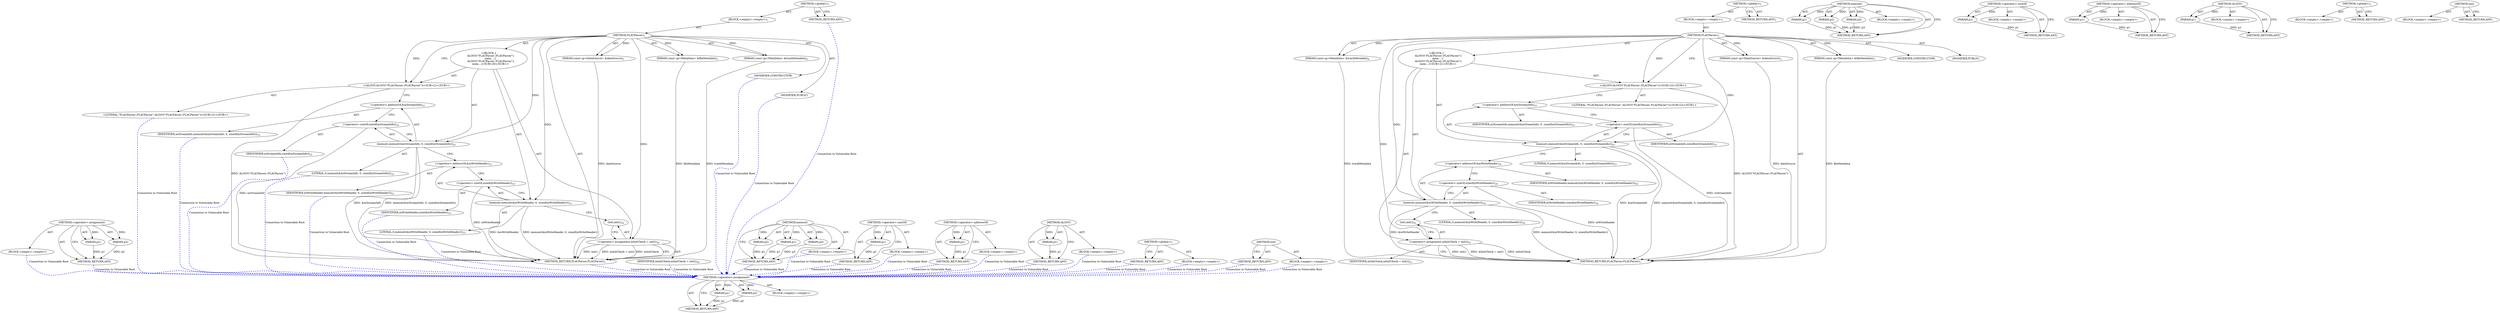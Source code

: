 digraph "init" {
vulnerable_79 [label=<(METHOD,&lt;operator&gt;.assignment)>];
vulnerable_80 [label=<(PARAM,p1)>];
vulnerable_81 [label=<(PARAM,p2)>];
vulnerable_82 [label=<(BLOCK,&lt;empty&gt;,&lt;empty&gt;)>];
vulnerable_83 [label=<(METHOD_RETURN,ANY)>];
vulnerable_6 [label=<(METHOD,&lt;global&gt;)<SUB>1</SUB>>];
vulnerable_7 [label=<(BLOCK,&lt;empty&gt;,&lt;empty&gt;)<SUB>1</SUB>>];
vulnerable_8 [label=<(METHOD,FLACParser)<SUB>1</SUB>>];
vulnerable_9 [label=<(PARAM,const sp&lt;DataSource&gt; &amp;dataSource)<SUB>2</SUB>>];
vulnerable_10 [label=<(PARAM,const sp&lt;MetaData&gt; &amp;fileMetadata)<SUB>3</SUB>>];
vulnerable_11 [label=<(PARAM,const sp&lt;MetaData&gt; &amp;trackMetadata)<SUB>4</SUB>>];
vulnerable_12 [label="<(BLOCK,{
     ALOGV(&quot;FLACParser::FLACParser&quot;);
    mem...,{
     ALOGV(&quot;FLACParser::FLACParser&quot;);
    mem...)<SUB>21</SUB>>"];
vulnerable_13 [label="<(ALOGV,ALOGV(&quot;FLACParser::FLACParser&quot;))<SUB>22</SUB>>"];
vulnerable_14 [label="<(LITERAL,&quot;FLACParser::FLACParser&quot;,ALOGV(&quot;FLACParser::FLACParser&quot;))<SUB>22</SUB>>"];
vulnerable_15 [label=<(memset,memset(&amp;mStreamInfo, 0, sizeof(mStreamInfo)))<SUB>23</SUB>>];
vulnerable_16 [label=<(&lt;operator&gt;.addressOf,&amp;mStreamInfo)<SUB>23</SUB>>];
vulnerable_17 [label=<(IDENTIFIER,mStreamInfo,memset(&amp;mStreamInfo, 0, sizeof(mStreamInfo)))<SUB>23</SUB>>];
vulnerable_18 [label=<(LITERAL,0,memset(&amp;mStreamInfo, 0, sizeof(mStreamInfo)))<SUB>23</SUB>>];
vulnerable_19 [label=<(&lt;operator&gt;.sizeOf,sizeof(mStreamInfo))<SUB>23</SUB>>];
vulnerable_20 [label=<(IDENTIFIER,mStreamInfo,sizeof(mStreamInfo))<SUB>23</SUB>>];
vulnerable_21 [label=<(memset,memset(&amp;mWriteHeader, 0, sizeof(mWriteHeader)))<SUB>24</SUB>>];
vulnerable_22 [label=<(&lt;operator&gt;.addressOf,&amp;mWriteHeader)<SUB>24</SUB>>];
vulnerable_23 [label=<(IDENTIFIER,mWriteHeader,memset(&amp;mWriteHeader, 0, sizeof(mWriteHeader)))<SUB>24</SUB>>];
vulnerable_24 [label=<(LITERAL,0,memset(&amp;mWriteHeader, 0, sizeof(mWriteHeader)))<SUB>24</SUB>>];
vulnerable_25 [label=<(&lt;operator&gt;.sizeOf,sizeof(mWriteHeader))<SUB>24</SUB>>];
vulnerable_26 [label=<(IDENTIFIER,mWriteHeader,sizeof(mWriteHeader))<SUB>24</SUB>>];
vulnerable_27 [label=<(&lt;operator&gt;.assignment,mInitCheck = init())<SUB>25</SUB>>];
vulnerable_28 [label=<(IDENTIFIER,mInitCheck,mInitCheck = init())<SUB>25</SUB>>];
vulnerable_29 [label=<(init,init())<SUB>25</SUB>>];
vulnerable_30 [label=<(MODIFIER,CONSTRUCTOR)>];
vulnerable_31 [label=<(MODIFIER,PUBLIC)>];
vulnerable_32 [label=<(METHOD_RETURN,FLACParser.FLACParser)<SUB>1</SUB>>];
vulnerable_34 [label=<(METHOD_RETURN,ANY)<SUB>1</SUB>>];
vulnerable_65 [label=<(METHOD,memset)>];
vulnerable_66 [label=<(PARAM,p1)>];
vulnerable_67 [label=<(PARAM,p2)>];
vulnerable_68 [label=<(PARAM,p3)>];
vulnerable_69 [label=<(BLOCK,&lt;empty&gt;,&lt;empty&gt;)>];
vulnerable_70 [label=<(METHOD_RETURN,ANY)>];
vulnerable_75 [label=<(METHOD,&lt;operator&gt;.sizeOf)>];
vulnerable_76 [label=<(PARAM,p1)>];
vulnerable_77 [label=<(BLOCK,&lt;empty&gt;,&lt;empty&gt;)>];
vulnerable_78 [label=<(METHOD_RETURN,ANY)>];
vulnerable_71 [label=<(METHOD,&lt;operator&gt;.addressOf)>];
vulnerable_72 [label=<(PARAM,p1)>];
vulnerable_73 [label=<(BLOCK,&lt;empty&gt;,&lt;empty&gt;)>];
vulnerable_74 [label=<(METHOD_RETURN,ANY)>];
vulnerable_61 [label=<(METHOD,ALOGV)>];
vulnerable_62 [label=<(PARAM,p1)>];
vulnerable_63 [label=<(BLOCK,&lt;empty&gt;,&lt;empty&gt;)>];
vulnerable_64 [label=<(METHOD_RETURN,ANY)>];
vulnerable_55 [label=<(METHOD,&lt;global&gt;)<SUB>1</SUB>>];
vulnerable_56 [label=<(BLOCK,&lt;empty&gt;,&lt;empty&gt;)>];
vulnerable_57 [label=<(METHOD_RETURN,ANY)>];
vulnerable_84 [label=<(METHOD,init)>];
vulnerable_85 [label=<(BLOCK,&lt;empty&gt;,&lt;empty&gt;)>];
vulnerable_86 [label=<(METHOD_RETURN,ANY)>];
fixed_79 [label=<(METHOD,&lt;operator&gt;.assignment)>];
fixed_80 [label=<(PARAM,p1)>];
fixed_81 [label=<(PARAM,p2)>];
fixed_82 [label=<(BLOCK,&lt;empty&gt;,&lt;empty&gt;)>];
fixed_83 [label=<(METHOD_RETURN,ANY)>];
fixed_6 [label=<(METHOD,&lt;global&gt;)<SUB>1</SUB>>];
fixed_7 [label=<(BLOCK,&lt;empty&gt;,&lt;empty&gt;)<SUB>1</SUB>>];
fixed_8 [label=<(METHOD,FLACParser)<SUB>1</SUB>>];
fixed_9 [label=<(PARAM,const sp&lt;DataSource&gt; &amp;dataSource)<SUB>2</SUB>>];
fixed_10 [label=<(PARAM,const sp&lt;MetaData&gt; &amp;fileMetadata)<SUB>3</SUB>>];
fixed_11 [label=<(PARAM,const sp&lt;MetaData&gt; &amp;trackMetadata)<SUB>4</SUB>>];
fixed_12 [label="<(BLOCK,{
     ALOGV(&quot;FLACParser::FLACParser&quot;);
    mem...,{
     ALOGV(&quot;FLACParser::FLACParser&quot;);
    mem...)<SUB>20</SUB>>"];
fixed_13 [label="<(ALOGV,ALOGV(&quot;FLACParser::FLACParser&quot;))<SUB>21</SUB>>"];
fixed_14 [label="<(LITERAL,&quot;FLACParser::FLACParser&quot;,ALOGV(&quot;FLACParser::FLACParser&quot;))<SUB>21</SUB>>"];
fixed_15 [label=<(memset,memset(&amp;mStreamInfo, 0, sizeof(mStreamInfo)))<SUB>22</SUB>>];
fixed_16 [label=<(&lt;operator&gt;.addressOf,&amp;mStreamInfo)<SUB>22</SUB>>];
fixed_17 [label=<(IDENTIFIER,mStreamInfo,memset(&amp;mStreamInfo, 0, sizeof(mStreamInfo)))<SUB>22</SUB>>];
fixed_18 [label=<(LITERAL,0,memset(&amp;mStreamInfo, 0, sizeof(mStreamInfo)))<SUB>22</SUB>>];
fixed_19 [label=<(&lt;operator&gt;.sizeOf,sizeof(mStreamInfo))<SUB>22</SUB>>];
fixed_20 [label=<(IDENTIFIER,mStreamInfo,sizeof(mStreamInfo))<SUB>22</SUB>>];
fixed_21 [label=<(memset,memset(&amp;mWriteHeader, 0, sizeof(mWriteHeader)))<SUB>23</SUB>>];
fixed_22 [label=<(&lt;operator&gt;.addressOf,&amp;mWriteHeader)<SUB>23</SUB>>];
fixed_23 [label=<(IDENTIFIER,mWriteHeader,memset(&amp;mWriteHeader, 0, sizeof(mWriteHeader)))<SUB>23</SUB>>];
fixed_24 [label=<(LITERAL,0,memset(&amp;mWriteHeader, 0, sizeof(mWriteHeader)))<SUB>23</SUB>>];
fixed_25 [label=<(&lt;operator&gt;.sizeOf,sizeof(mWriteHeader))<SUB>23</SUB>>];
fixed_26 [label=<(IDENTIFIER,mWriteHeader,sizeof(mWriteHeader))<SUB>23</SUB>>];
fixed_27 [label=<(&lt;operator&gt;.assignment,mInitCheck = init())<SUB>24</SUB>>];
fixed_28 [label=<(IDENTIFIER,mInitCheck,mInitCheck = init())<SUB>24</SUB>>];
fixed_29 [label=<(init,init())<SUB>24</SUB>>];
fixed_30 [label=<(MODIFIER,CONSTRUCTOR)>];
fixed_31 [label=<(MODIFIER,PUBLIC)>];
fixed_32 [label=<(METHOD_RETURN,FLACParser.FLACParser)<SUB>1</SUB>>];
fixed_34 [label=<(METHOD_RETURN,ANY)<SUB>1</SUB>>];
fixed_65 [label=<(METHOD,memset)>];
fixed_66 [label=<(PARAM,p1)>];
fixed_67 [label=<(PARAM,p2)>];
fixed_68 [label=<(PARAM,p3)>];
fixed_69 [label=<(BLOCK,&lt;empty&gt;,&lt;empty&gt;)>];
fixed_70 [label=<(METHOD_RETURN,ANY)>];
fixed_75 [label=<(METHOD,&lt;operator&gt;.sizeOf)>];
fixed_76 [label=<(PARAM,p1)>];
fixed_77 [label=<(BLOCK,&lt;empty&gt;,&lt;empty&gt;)>];
fixed_78 [label=<(METHOD_RETURN,ANY)>];
fixed_71 [label=<(METHOD,&lt;operator&gt;.addressOf)>];
fixed_72 [label=<(PARAM,p1)>];
fixed_73 [label=<(BLOCK,&lt;empty&gt;,&lt;empty&gt;)>];
fixed_74 [label=<(METHOD_RETURN,ANY)>];
fixed_61 [label=<(METHOD,ALOGV)>];
fixed_62 [label=<(PARAM,p1)>];
fixed_63 [label=<(BLOCK,&lt;empty&gt;,&lt;empty&gt;)>];
fixed_64 [label=<(METHOD_RETURN,ANY)>];
fixed_55 [label=<(METHOD,&lt;global&gt;)<SUB>1</SUB>>];
fixed_56 [label=<(BLOCK,&lt;empty&gt;,&lt;empty&gt;)>];
fixed_57 [label=<(METHOD_RETURN,ANY)>];
fixed_84 [label=<(METHOD,init)>];
fixed_85 [label=<(BLOCK,&lt;empty&gt;,&lt;empty&gt;)>];
fixed_86 [label=<(METHOD_RETURN,ANY)>];
vulnerable_79 -> vulnerable_80  [key=0, label="AST: "];
vulnerable_79 -> vulnerable_80  [key=1, label="DDG: "];
vulnerable_79 -> vulnerable_82  [key=0, label="AST: "];
vulnerable_79 -> vulnerable_81  [key=0, label="AST: "];
vulnerable_79 -> vulnerable_81  [key=1, label="DDG: "];
vulnerable_79 -> vulnerable_83  [key=0, label="AST: "];
vulnerable_79 -> vulnerable_83  [key=1, label="CFG: "];
vulnerable_80 -> vulnerable_83  [key=0, label="DDG: p1"];
vulnerable_81 -> vulnerable_83  [key=0, label="DDG: p2"];
vulnerable_6 -> vulnerable_7  [key=0, label="AST: "];
vulnerable_6 -> vulnerable_34  [key=0, label="AST: "];
vulnerable_6 -> vulnerable_34  [key=1, label="CFG: "];
vulnerable_7 -> vulnerable_8  [key=0, label="AST: "];
vulnerable_8 -> vulnerable_9  [key=0, label="AST: "];
vulnerable_8 -> vulnerable_9  [key=1, label="DDG: "];
vulnerable_8 -> vulnerable_10  [key=0, label="AST: "];
vulnerable_8 -> vulnerable_10  [key=1, label="DDG: "];
vulnerable_8 -> vulnerable_11  [key=0, label="AST: "];
vulnerable_8 -> vulnerable_11  [key=1, label="DDG: "];
vulnerable_8 -> vulnerable_12  [key=0, label="AST: "];
vulnerable_8 -> vulnerable_30  [key=0, label="AST: "];
vulnerable_8 -> vulnerable_31  [key=0, label="AST: "];
vulnerable_8 -> vulnerable_32  [key=0, label="AST: "];
vulnerable_8 -> vulnerable_13  [key=0, label="CFG: "];
vulnerable_8 -> vulnerable_13  [key=1, label="DDG: "];
vulnerable_8 -> vulnerable_27  [key=0, label="DDG: "];
vulnerable_8 -> vulnerable_15  [key=0, label="DDG: "];
vulnerable_8 -> vulnerable_21  [key=0, label="DDG: "];
vulnerable_9 -> vulnerable_32  [key=0, label="DDG: dataSource"];
vulnerable_10 -> vulnerable_32  [key=0, label="DDG: fileMetadata"];
vulnerable_11 -> vulnerable_32  [key=0, label="DDG: trackMetadata"];
vulnerable_12 -> vulnerable_13  [key=0, label="AST: "];
vulnerable_12 -> vulnerable_15  [key=0, label="AST: "];
vulnerable_12 -> vulnerable_21  [key=0, label="AST: "];
vulnerable_12 -> vulnerable_27  [key=0, label="AST: "];
vulnerable_13 -> vulnerable_14  [key=0, label="AST: "];
vulnerable_13 -> vulnerable_16  [key=0, label="CFG: "];
vulnerable_13 -> vulnerable_32  [key=0, label="DDG: ALOGV(&quot;FLACParser::FLACParser&quot;)"];
vulnerable_15 -> vulnerable_16  [key=0, label="AST: "];
vulnerable_15 -> vulnerable_18  [key=0, label="AST: "];
vulnerable_15 -> vulnerable_19  [key=0, label="AST: "];
vulnerable_15 -> vulnerable_22  [key=0, label="CFG: "];
vulnerable_15 -> vulnerable_32  [key=0, label="DDG: &amp;mStreamInfo"];
vulnerable_15 -> vulnerable_32  [key=1, label="DDG: memset(&amp;mStreamInfo, 0, sizeof(mStreamInfo))"];
vulnerable_16 -> vulnerable_17  [key=0, label="AST: "];
vulnerable_16 -> vulnerable_19  [key=0, label="CFG: "];
vulnerable_19 -> vulnerable_20  [key=0, label="AST: "];
vulnerable_19 -> vulnerable_15  [key=0, label="CFG: "];
vulnerable_19 -> vulnerable_32  [key=0, label="DDG: mStreamInfo"];
vulnerable_21 -> vulnerable_22  [key=0, label="AST: "];
vulnerable_21 -> vulnerable_24  [key=0, label="AST: "];
vulnerable_21 -> vulnerable_25  [key=0, label="AST: "];
vulnerable_21 -> vulnerable_29  [key=0, label="CFG: "];
vulnerable_21 -> vulnerable_32  [key=0, label="DDG: &amp;mWriteHeader"];
vulnerable_21 -> vulnerable_32  [key=1, label="DDG: memset(&amp;mWriteHeader, 0, sizeof(mWriteHeader))"];
vulnerable_22 -> vulnerable_23  [key=0, label="AST: "];
vulnerable_22 -> vulnerable_25  [key=0, label="CFG: "];
vulnerable_25 -> vulnerable_26  [key=0, label="AST: "];
vulnerable_25 -> vulnerable_21  [key=0, label="CFG: "];
vulnerable_25 -> vulnerable_32  [key=0, label="DDG: mWriteHeader"];
vulnerable_27 -> vulnerable_28  [key=0, label="AST: "];
vulnerable_27 -> vulnerable_29  [key=0, label="AST: "];
vulnerable_27 -> vulnerable_32  [key=0, label="CFG: "];
vulnerable_27 -> vulnerable_32  [key=1, label="DDG: init()"];
vulnerable_27 -> vulnerable_32  [key=2, label="DDG: mInitCheck = init()"];
vulnerable_27 -> vulnerable_32  [key=3, label="DDG: mInitCheck"];
vulnerable_29 -> vulnerable_27  [key=0, label="CFG: "];
vulnerable_65 -> vulnerable_66  [key=0, label="AST: "];
vulnerable_65 -> vulnerable_66  [key=1, label="DDG: "];
vulnerable_65 -> vulnerable_69  [key=0, label="AST: "];
vulnerable_65 -> vulnerable_67  [key=0, label="AST: "];
vulnerable_65 -> vulnerable_67  [key=1, label="DDG: "];
vulnerable_65 -> vulnerable_70  [key=0, label="AST: "];
vulnerable_65 -> vulnerable_70  [key=1, label="CFG: "];
vulnerable_65 -> vulnerable_68  [key=0, label="AST: "];
vulnerable_65 -> vulnerable_68  [key=1, label="DDG: "];
vulnerable_66 -> vulnerable_70  [key=0, label="DDG: p1"];
vulnerable_67 -> vulnerable_70  [key=0, label="DDG: p2"];
vulnerable_68 -> vulnerable_70  [key=0, label="DDG: p3"];
vulnerable_75 -> vulnerable_76  [key=0, label="AST: "];
vulnerable_75 -> vulnerable_76  [key=1, label="DDG: "];
vulnerable_75 -> vulnerable_77  [key=0, label="AST: "];
vulnerable_75 -> vulnerable_78  [key=0, label="AST: "];
vulnerable_75 -> vulnerable_78  [key=1, label="CFG: "];
vulnerable_76 -> vulnerable_78  [key=0, label="DDG: p1"];
vulnerable_71 -> vulnerable_72  [key=0, label="AST: "];
vulnerable_71 -> vulnerable_72  [key=1, label="DDG: "];
vulnerable_71 -> vulnerable_73  [key=0, label="AST: "];
vulnerable_71 -> vulnerable_74  [key=0, label="AST: "];
vulnerable_71 -> vulnerable_74  [key=1, label="CFG: "];
vulnerable_72 -> vulnerable_74  [key=0, label="DDG: p1"];
vulnerable_61 -> vulnerable_62  [key=0, label="AST: "];
vulnerable_61 -> vulnerable_62  [key=1, label="DDG: "];
vulnerable_61 -> vulnerable_63  [key=0, label="AST: "];
vulnerable_61 -> vulnerable_64  [key=0, label="AST: "];
vulnerable_61 -> vulnerable_64  [key=1, label="CFG: "];
vulnerable_62 -> vulnerable_64  [key=0, label="DDG: p1"];
vulnerable_55 -> vulnerable_56  [key=0, label="AST: "];
vulnerable_55 -> vulnerable_57  [key=0, label="AST: "];
vulnerable_55 -> vulnerable_57  [key=1, label="CFG: "];
vulnerable_84 -> vulnerable_85  [key=0, label="AST: "];
vulnerable_84 -> vulnerable_86  [key=0, label="AST: "];
vulnerable_84 -> vulnerable_86  [key=1, label="CFG: "];
fixed_79 -> fixed_80  [key=0, label="AST: "];
fixed_79 -> fixed_80  [key=1, label="DDG: "];
fixed_79 -> fixed_82  [key=0, label="AST: "];
fixed_79 -> fixed_81  [key=0, label="AST: "];
fixed_79 -> fixed_81  [key=1, label="DDG: "];
fixed_79 -> fixed_83  [key=0, label="AST: "];
fixed_79 -> fixed_83  [key=1, label="CFG: "];
fixed_80 -> fixed_83  [key=0, label="DDG: p1"];
fixed_81 -> fixed_83  [key=0, label="DDG: p2"];
fixed_82 -> vulnerable_79  [color=blue, key=0, label="Connection to Vulnerable Root", penwidth="2.0", style=dashed];
fixed_83 -> vulnerable_79  [color=blue, key=0, label="Connection to Vulnerable Root", penwidth="2.0", style=dashed];
fixed_6 -> fixed_7  [key=0, label="AST: "];
fixed_6 -> fixed_34  [key=0, label="AST: "];
fixed_6 -> fixed_34  [key=1, label="CFG: "];
fixed_7 -> fixed_8  [key=0, label="AST: "];
fixed_8 -> fixed_9  [key=0, label="AST: "];
fixed_8 -> fixed_9  [key=1, label="DDG: "];
fixed_8 -> fixed_10  [key=0, label="AST: "];
fixed_8 -> fixed_10  [key=1, label="DDG: "];
fixed_8 -> fixed_11  [key=0, label="AST: "];
fixed_8 -> fixed_11  [key=1, label="DDG: "];
fixed_8 -> fixed_12  [key=0, label="AST: "];
fixed_8 -> fixed_30  [key=0, label="AST: "];
fixed_8 -> fixed_31  [key=0, label="AST: "];
fixed_8 -> fixed_32  [key=0, label="AST: "];
fixed_8 -> fixed_13  [key=0, label="CFG: "];
fixed_8 -> fixed_13  [key=1, label="DDG: "];
fixed_8 -> fixed_27  [key=0, label="DDG: "];
fixed_8 -> fixed_15  [key=0, label="DDG: "];
fixed_8 -> fixed_21  [key=0, label="DDG: "];
fixed_9 -> fixed_32  [key=0, label="DDG: dataSource"];
fixed_10 -> fixed_32  [key=0, label="DDG: fileMetadata"];
fixed_11 -> fixed_32  [key=0, label="DDG: trackMetadata"];
fixed_12 -> fixed_13  [key=0, label="AST: "];
fixed_12 -> fixed_15  [key=0, label="AST: "];
fixed_12 -> fixed_21  [key=0, label="AST: "];
fixed_12 -> fixed_27  [key=0, label="AST: "];
fixed_13 -> fixed_14  [key=0, label="AST: "];
fixed_13 -> fixed_16  [key=0, label="CFG: "];
fixed_13 -> fixed_32  [key=0, label="DDG: ALOGV(&quot;FLACParser::FLACParser&quot;)"];
fixed_14 -> vulnerable_79  [color=blue, key=0, label="Connection to Vulnerable Root", penwidth="2.0", style=dashed];
fixed_15 -> fixed_16  [key=0, label="AST: "];
fixed_15 -> fixed_18  [key=0, label="AST: "];
fixed_15 -> fixed_19  [key=0, label="AST: "];
fixed_15 -> fixed_22  [key=0, label="CFG: "];
fixed_15 -> fixed_32  [key=0, label="DDG: &amp;mStreamInfo"];
fixed_15 -> fixed_32  [key=1, label="DDG: memset(&amp;mStreamInfo, 0, sizeof(mStreamInfo))"];
fixed_16 -> fixed_17  [key=0, label="AST: "];
fixed_16 -> fixed_19  [key=0, label="CFG: "];
fixed_17 -> vulnerable_79  [color=blue, key=0, label="Connection to Vulnerable Root", penwidth="2.0", style=dashed];
fixed_18 -> vulnerable_79  [color=blue, key=0, label="Connection to Vulnerable Root", penwidth="2.0", style=dashed];
fixed_19 -> fixed_20  [key=0, label="AST: "];
fixed_19 -> fixed_15  [key=0, label="CFG: "];
fixed_19 -> fixed_32  [key=0, label="DDG: mStreamInfo"];
fixed_20 -> vulnerable_79  [color=blue, key=0, label="Connection to Vulnerable Root", penwidth="2.0", style=dashed];
fixed_21 -> fixed_22  [key=0, label="AST: "];
fixed_21 -> fixed_24  [key=0, label="AST: "];
fixed_21 -> fixed_25  [key=0, label="AST: "];
fixed_21 -> fixed_29  [key=0, label="CFG: "];
fixed_21 -> fixed_32  [key=0, label="DDG: &amp;mWriteHeader"];
fixed_21 -> fixed_32  [key=1, label="DDG: memset(&amp;mWriteHeader, 0, sizeof(mWriteHeader))"];
fixed_22 -> fixed_23  [key=0, label="AST: "];
fixed_22 -> fixed_25  [key=0, label="CFG: "];
fixed_23 -> vulnerable_79  [color=blue, key=0, label="Connection to Vulnerable Root", penwidth="2.0", style=dashed];
fixed_24 -> vulnerable_79  [color=blue, key=0, label="Connection to Vulnerable Root", penwidth="2.0", style=dashed];
fixed_25 -> fixed_26  [key=0, label="AST: "];
fixed_25 -> fixed_21  [key=0, label="CFG: "];
fixed_25 -> fixed_32  [key=0, label="DDG: mWriteHeader"];
fixed_26 -> vulnerable_79  [color=blue, key=0, label="Connection to Vulnerable Root", penwidth="2.0", style=dashed];
fixed_27 -> fixed_28  [key=0, label="AST: "];
fixed_27 -> fixed_29  [key=0, label="AST: "];
fixed_27 -> fixed_32  [key=0, label="CFG: "];
fixed_27 -> fixed_32  [key=1, label="DDG: init()"];
fixed_27 -> fixed_32  [key=2, label="DDG: mInitCheck = init()"];
fixed_27 -> fixed_32  [key=3, label="DDG: mInitCheck"];
fixed_28 -> vulnerable_79  [color=blue, key=0, label="Connection to Vulnerable Root", penwidth="2.0", style=dashed];
fixed_29 -> fixed_27  [key=0, label="CFG: "];
fixed_30 -> vulnerable_79  [color=blue, key=0, label="Connection to Vulnerable Root", penwidth="2.0", style=dashed];
fixed_31 -> vulnerable_79  [color=blue, key=0, label="Connection to Vulnerable Root", penwidth="2.0", style=dashed];
fixed_32 -> vulnerable_79  [color=blue, key=0, label="Connection to Vulnerable Root", penwidth="2.0", style=dashed];
fixed_34 -> vulnerable_79  [color=blue, key=0, label="Connection to Vulnerable Root", penwidth="2.0", style=dashed];
fixed_65 -> fixed_66  [key=0, label="AST: "];
fixed_65 -> fixed_66  [key=1, label="DDG: "];
fixed_65 -> fixed_69  [key=0, label="AST: "];
fixed_65 -> fixed_67  [key=0, label="AST: "];
fixed_65 -> fixed_67  [key=1, label="DDG: "];
fixed_65 -> fixed_70  [key=0, label="AST: "];
fixed_65 -> fixed_70  [key=1, label="CFG: "];
fixed_65 -> fixed_68  [key=0, label="AST: "];
fixed_65 -> fixed_68  [key=1, label="DDG: "];
fixed_66 -> fixed_70  [key=0, label="DDG: p1"];
fixed_67 -> fixed_70  [key=0, label="DDG: p2"];
fixed_68 -> fixed_70  [key=0, label="DDG: p3"];
fixed_69 -> vulnerable_79  [color=blue, key=0, label="Connection to Vulnerable Root", penwidth="2.0", style=dashed];
fixed_70 -> vulnerable_79  [color=blue, key=0, label="Connection to Vulnerable Root", penwidth="2.0", style=dashed];
fixed_75 -> fixed_76  [key=0, label="AST: "];
fixed_75 -> fixed_76  [key=1, label="DDG: "];
fixed_75 -> fixed_77  [key=0, label="AST: "];
fixed_75 -> fixed_78  [key=0, label="AST: "];
fixed_75 -> fixed_78  [key=1, label="CFG: "];
fixed_76 -> fixed_78  [key=0, label="DDG: p1"];
fixed_77 -> vulnerable_79  [color=blue, key=0, label="Connection to Vulnerable Root", penwidth="2.0", style=dashed];
fixed_78 -> vulnerable_79  [color=blue, key=0, label="Connection to Vulnerable Root", penwidth="2.0", style=dashed];
fixed_71 -> fixed_72  [key=0, label="AST: "];
fixed_71 -> fixed_72  [key=1, label="DDG: "];
fixed_71 -> fixed_73  [key=0, label="AST: "];
fixed_71 -> fixed_74  [key=0, label="AST: "];
fixed_71 -> fixed_74  [key=1, label="CFG: "];
fixed_72 -> fixed_74  [key=0, label="DDG: p1"];
fixed_73 -> vulnerable_79  [color=blue, key=0, label="Connection to Vulnerable Root", penwidth="2.0", style=dashed];
fixed_74 -> vulnerable_79  [color=blue, key=0, label="Connection to Vulnerable Root", penwidth="2.0", style=dashed];
fixed_61 -> fixed_62  [key=0, label="AST: "];
fixed_61 -> fixed_62  [key=1, label="DDG: "];
fixed_61 -> fixed_63  [key=0, label="AST: "];
fixed_61 -> fixed_64  [key=0, label="AST: "];
fixed_61 -> fixed_64  [key=1, label="CFG: "];
fixed_62 -> fixed_64  [key=0, label="DDG: p1"];
fixed_63 -> vulnerable_79  [color=blue, key=0, label="Connection to Vulnerable Root", penwidth="2.0", style=dashed];
fixed_64 -> vulnerable_79  [color=blue, key=0, label="Connection to Vulnerable Root", penwidth="2.0", style=dashed];
fixed_55 -> fixed_56  [key=0, label="AST: "];
fixed_55 -> fixed_57  [key=0, label="AST: "];
fixed_55 -> fixed_57  [key=1, label="CFG: "];
fixed_56 -> vulnerable_79  [color=blue, key=0, label="Connection to Vulnerable Root", penwidth="2.0", style=dashed];
fixed_57 -> vulnerable_79  [color=blue, key=0, label="Connection to Vulnerable Root", penwidth="2.0", style=dashed];
fixed_84 -> fixed_85  [key=0, label="AST: "];
fixed_84 -> fixed_86  [key=0, label="AST: "];
fixed_84 -> fixed_86  [key=1, label="CFG: "];
fixed_85 -> vulnerable_79  [color=blue, key=0, label="Connection to Vulnerable Root", penwidth="2.0", style=dashed];
fixed_86 -> vulnerable_79  [color=blue, key=0, label="Connection to Vulnerable Root", penwidth="2.0", style=dashed];
}
